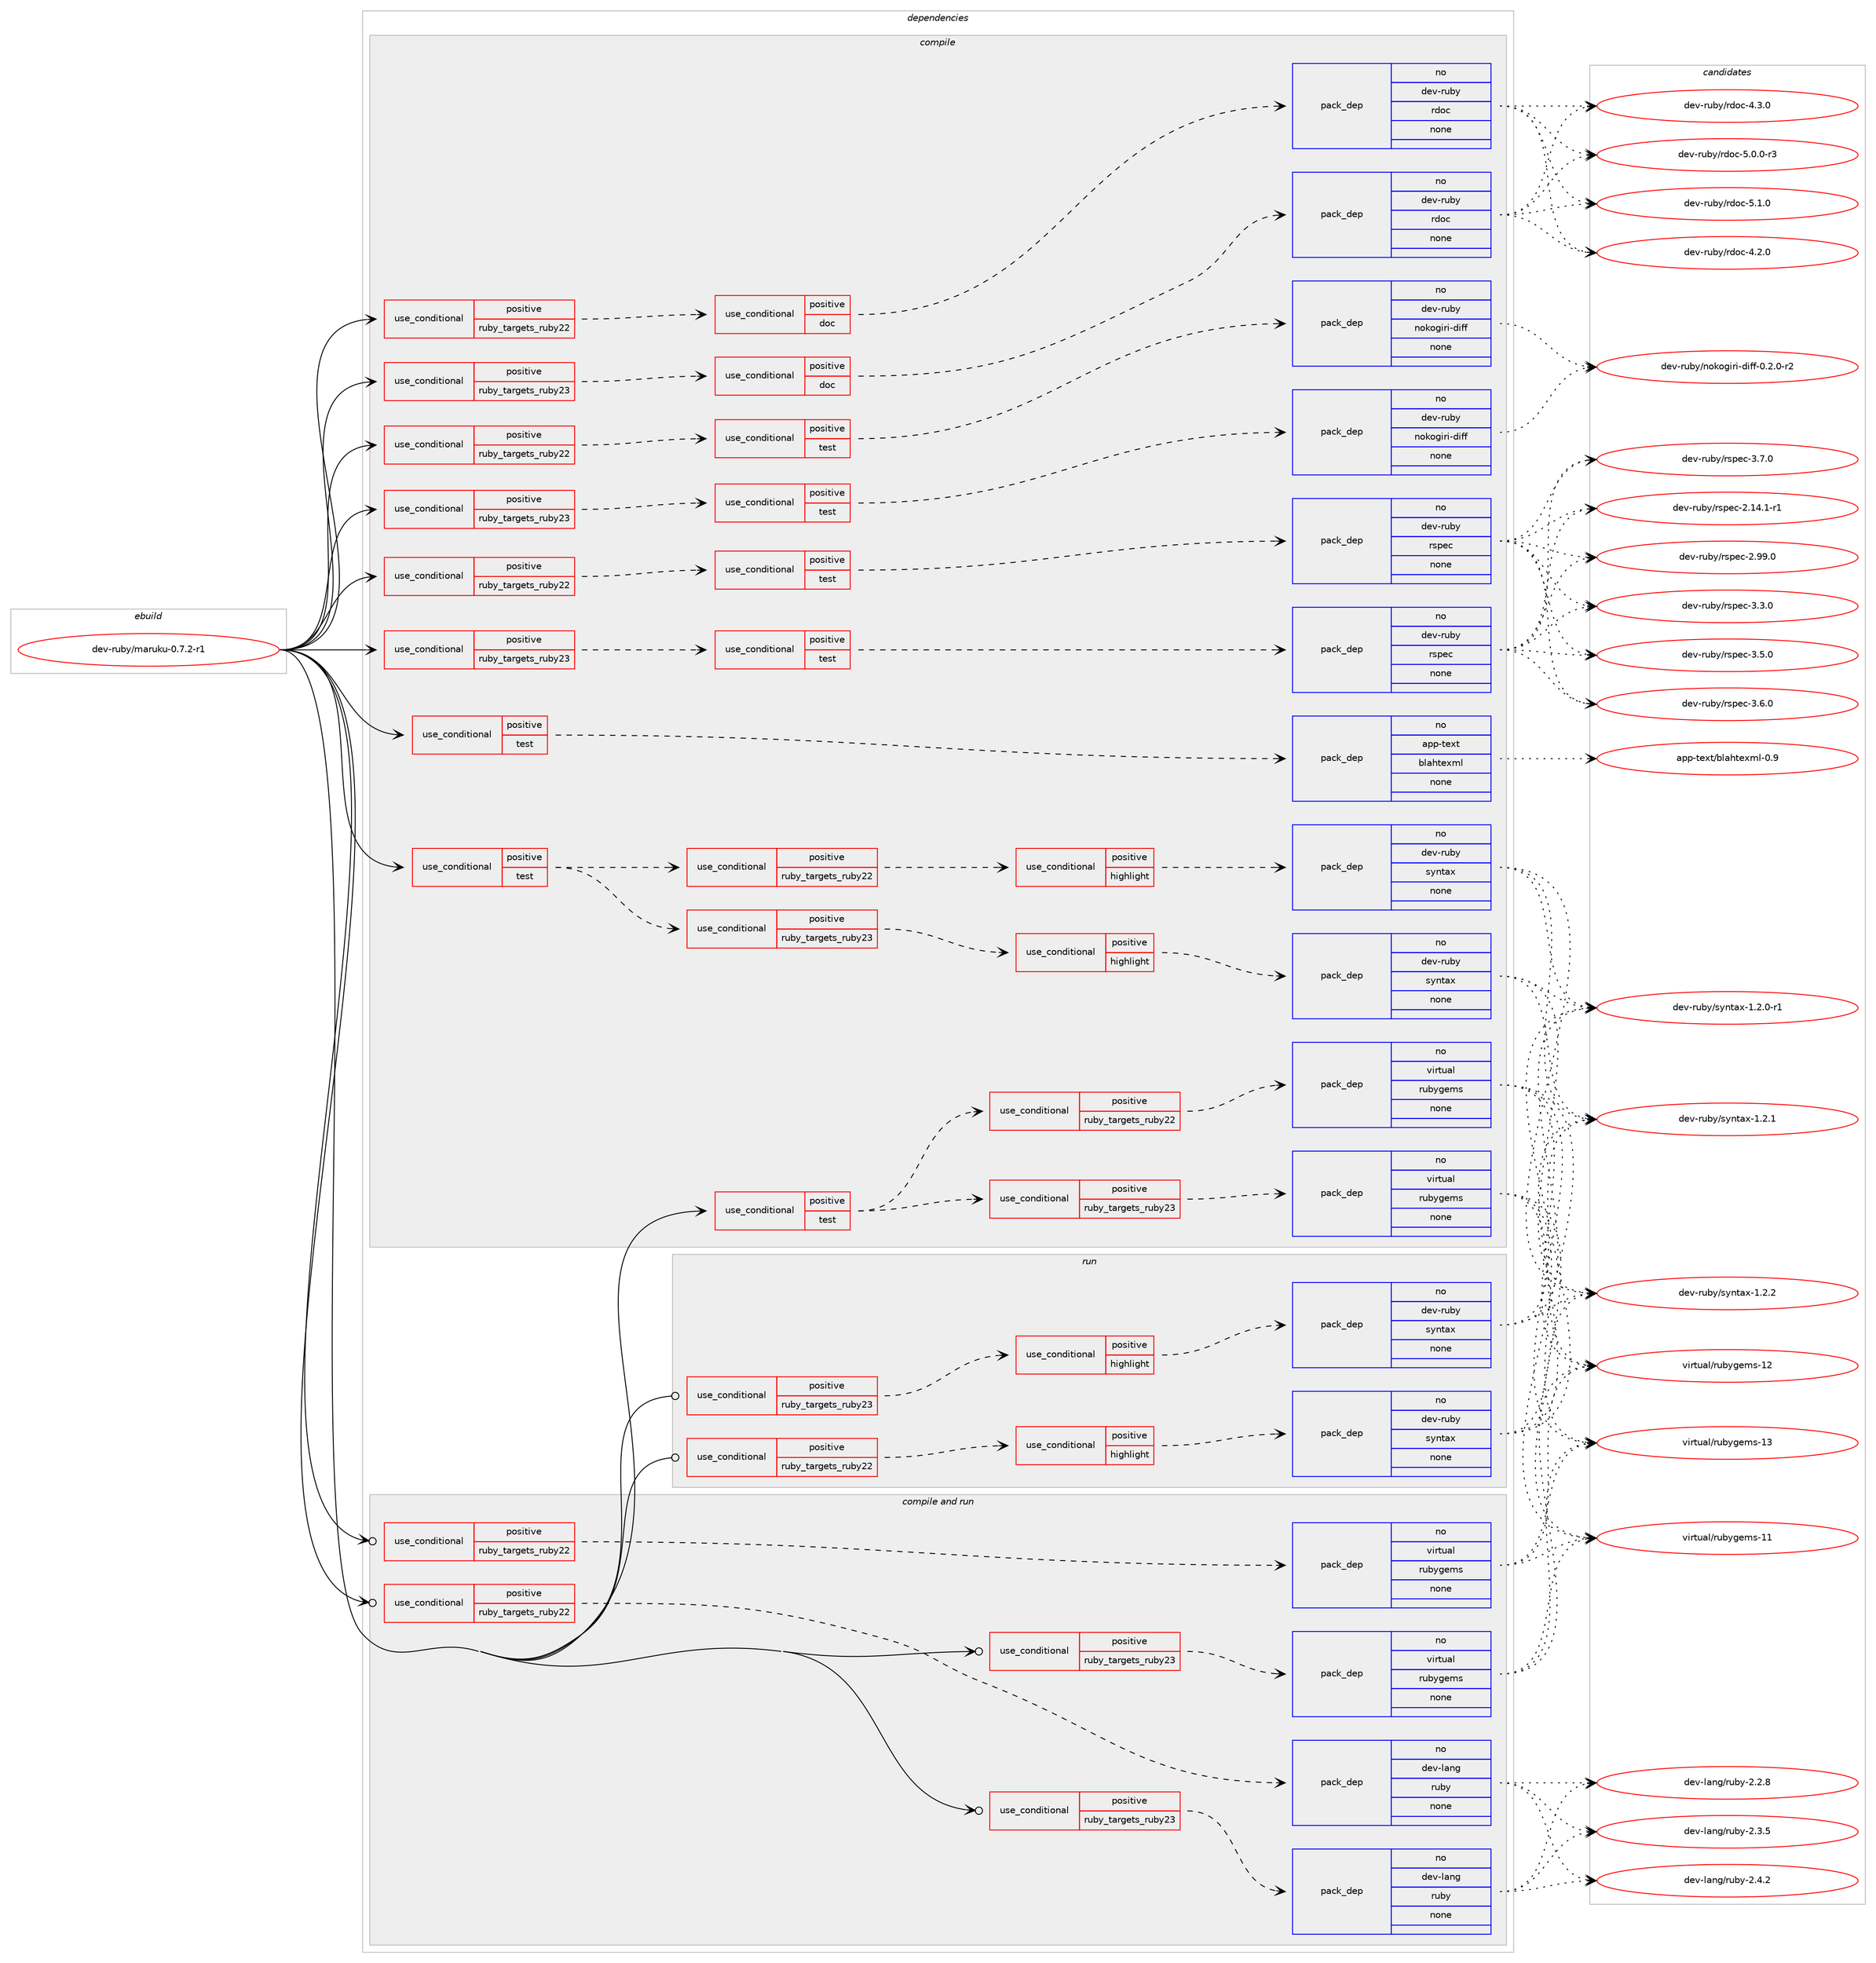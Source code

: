 digraph prolog {

# *************
# Graph options
# *************

newrank=true;
concentrate=true;
compound=true;
graph [rankdir=LR,fontname=Helvetica,fontsize=10,ranksep=1.5];#, ranksep=2.5, nodesep=0.2];
edge  [arrowhead=vee];
node  [fontname=Helvetica,fontsize=10];

# **********
# The ebuild
# **********

subgraph cluster_leftcol {
color=gray;
rank=same;
label=<<i>ebuild</i>>;
id [label="dev-ruby/maruku-0.7.2-r1", color=red, width=4, href="../dev-ruby/maruku-0.7.2-r1.svg"];
}

# ****************
# The dependencies
# ****************

subgraph cluster_midcol {
color=gray;
label=<<i>dependencies</i>>;
subgraph cluster_compile {
fillcolor="#eeeeee";
style=filled;
label=<<i>compile</i>>;
subgraph cond61115 {
dependency246629 [label=<<TABLE BORDER="0" CELLBORDER="1" CELLSPACING="0" CELLPADDING="4"><TR><TD ROWSPAN="3" CELLPADDING="10">use_conditional</TD></TR><TR><TD>positive</TD></TR><TR><TD>ruby_targets_ruby22</TD></TR></TABLE>>, shape=none, color=red];
subgraph cond61116 {
dependency246630 [label=<<TABLE BORDER="0" CELLBORDER="1" CELLSPACING="0" CELLPADDING="4"><TR><TD ROWSPAN="3" CELLPADDING="10">use_conditional</TD></TR><TR><TD>positive</TD></TR><TR><TD>doc</TD></TR></TABLE>>, shape=none, color=red];
subgraph pack181423 {
dependency246631 [label=<<TABLE BORDER="0" CELLBORDER="1" CELLSPACING="0" CELLPADDING="4" WIDTH="220"><TR><TD ROWSPAN="6" CELLPADDING="30">pack_dep</TD></TR><TR><TD WIDTH="110">no</TD></TR><TR><TD>dev-ruby</TD></TR><TR><TD>rdoc</TD></TR><TR><TD>none</TD></TR><TR><TD></TD></TR></TABLE>>, shape=none, color=blue];
}
dependency246630:e -> dependency246631:w [weight=20,style="dashed",arrowhead="vee"];
}
dependency246629:e -> dependency246630:w [weight=20,style="dashed",arrowhead="vee"];
}
id:e -> dependency246629:w [weight=20,style="solid",arrowhead="vee"];
subgraph cond61117 {
dependency246632 [label=<<TABLE BORDER="0" CELLBORDER="1" CELLSPACING="0" CELLPADDING="4"><TR><TD ROWSPAN="3" CELLPADDING="10">use_conditional</TD></TR><TR><TD>positive</TD></TR><TR><TD>ruby_targets_ruby22</TD></TR></TABLE>>, shape=none, color=red];
subgraph cond61118 {
dependency246633 [label=<<TABLE BORDER="0" CELLBORDER="1" CELLSPACING="0" CELLPADDING="4"><TR><TD ROWSPAN="3" CELLPADDING="10">use_conditional</TD></TR><TR><TD>positive</TD></TR><TR><TD>test</TD></TR></TABLE>>, shape=none, color=red];
subgraph pack181424 {
dependency246634 [label=<<TABLE BORDER="0" CELLBORDER="1" CELLSPACING="0" CELLPADDING="4" WIDTH="220"><TR><TD ROWSPAN="6" CELLPADDING="30">pack_dep</TD></TR><TR><TD WIDTH="110">no</TD></TR><TR><TD>dev-ruby</TD></TR><TR><TD>nokogiri-diff</TD></TR><TR><TD>none</TD></TR><TR><TD></TD></TR></TABLE>>, shape=none, color=blue];
}
dependency246633:e -> dependency246634:w [weight=20,style="dashed",arrowhead="vee"];
}
dependency246632:e -> dependency246633:w [weight=20,style="dashed",arrowhead="vee"];
}
id:e -> dependency246632:w [weight=20,style="solid",arrowhead="vee"];
subgraph cond61119 {
dependency246635 [label=<<TABLE BORDER="0" CELLBORDER="1" CELLSPACING="0" CELLPADDING="4"><TR><TD ROWSPAN="3" CELLPADDING="10">use_conditional</TD></TR><TR><TD>positive</TD></TR><TR><TD>ruby_targets_ruby22</TD></TR></TABLE>>, shape=none, color=red];
subgraph cond61120 {
dependency246636 [label=<<TABLE BORDER="0" CELLBORDER="1" CELLSPACING="0" CELLPADDING="4"><TR><TD ROWSPAN="3" CELLPADDING="10">use_conditional</TD></TR><TR><TD>positive</TD></TR><TR><TD>test</TD></TR></TABLE>>, shape=none, color=red];
subgraph pack181425 {
dependency246637 [label=<<TABLE BORDER="0" CELLBORDER="1" CELLSPACING="0" CELLPADDING="4" WIDTH="220"><TR><TD ROWSPAN="6" CELLPADDING="30">pack_dep</TD></TR><TR><TD WIDTH="110">no</TD></TR><TR><TD>dev-ruby</TD></TR><TR><TD>rspec</TD></TR><TR><TD>none</TD></TR><TR><TD></TD></TR></TABLE>>, shape=none, color=blue];
}
dependency246636:e -> dependency246637:w [weight=20,style="dashed",arrowhead="vee"];
}
dependency246635:e -> dependency246636:w [weight=20,style="dashed",arrowhead="vee"];
}
id:e -> dependency246635:w [weight=20,style="solid",arrowhead="vee"];
subgraph cond61121 {
dependency246638 [label=<<TABLE BORDER="0" CELLBORDER="1" CELLSPACING="0" CELLPADDING="4"><TR><TD ROWSPAN="3" CELLPADDING="10">use_conditional</TD></TR><TR><TD>positive</TD></TR><TR><TD>ruby_targets_ruby23</TD></TR></TABLE>>, shape=none, color=red];
subgraph cond61122 {
dependency246639 [label=<<TABLE BORDER="0" CELLBORDER="1" CELLSPACING="0" CELLPADDING="4"><TR><TD ROWSPAN="3" CELLPADDING="10">use_conditional</TD></TR><TR><TD>positive</TD></TR><TR><TD>doc</TD></TR></TABLE>>, shape=none, color=red];
subgraph pack181426 {
dependency246640 [label=<<TABLE BORDER="0" CELLBORDER="1" CELLSPACING="0" CELLPADDING="4" WIDTH="220"><TR><TD ROWSPAN="6" CELLPADDING="30">pack_dep</TD></TR><TR><TD WIDTH="110">no</TD></TR><TR><TD>dev-ruby</TD></TR><TR><TD>rdoc</TD></TR><TR><TD>none</TD></TR><TR><TD></TD></TR></TABLE>>, shape=none, color=blue];
}
dependency246639:e -> dependency246640:w [weight=20,style="dashed",arrowhead="vee"];
}
dependency246638:e -> dependency246639:w [weight=20,style="dashed",arrowhead="vee"];
}
id:e -> dependency246638:w [weight=20,style="solid",arrowhead="vee"];
subgraph cond61123 {
dependency246641 [label=<<TABLE BORDER="0" CELLBORDER="1" CELLSPACING="0" CELLPADDING="4"><TR><TD ROWSPAN="3" CELLPADDING="10">use_conditional</TD></TR><TR><TD>positive</TD></TR><TR><TD>ruby_targets_ruby23</TD></TR></TABLE>>, shape=none, color=red];
subgraph cond61124 {
dependency246642 [label=<<TABLE BORDER="0" CELLBORDER="1" CELLSPACING="0" CELLPADDING="4"><TR><TD ROWSPAN="3" CELLPADDING="10">use_conditional</TD></TR><TR><TD>positive</TD></TR><TR><TD>test</TD></TR></TABLE>>, shape=none, color=red];
subgraph pack181427 {
dependency246643 [label=<<TABLE BORDER="0" CELLBORDER="1" CELLSPACING="0" CELLPADDING="4" WIDTH="220"><TR><TD ROWSPAN="6" CELLPADDING="30">pack_dep</TD></TR><TR><TD WIDTH="110">no</TD></TR><TR><TD>dev-ruby</TD></TR><TR><TD>nokogiri-diff</TD></TR><TR><TD>none</TD></TR><TR><TD></TD></TR></TABLE>>, shape=none, color=blue];
}
dependency246642:e -> dependency246643:w [weight=20,style="dashed",arrowhead="vee"];
}
dependency246641:e -> dependency246642:w [weight=20,style="dashed",arrowhead="vee"];
}
id:e -> dependency246641:w [weight=20,style="solid",arrowhead="vee"];
subgraph cond61125 {
dependency246644 [label=<<TABLE BORDER="0" CELLBORDER="1" CELLSPACING="0" CELLPADDING="4"><TR><TD ROWSPAN="3" CELLPADDING="10">use_conditional</TD></TR><TR><TD>positive</TD></TR><TR><TD>ruby_targets_ruby23</TD></TR></TABLE>>, shape=none, color=red];
subgraph cond61126 {
dependency246645 [label=<<TABLE BORDER="0" CELLBORDER="1" CELLSPACING="0" CELLPADDING="4"><TR><TD ROWSPAN="3" CELLPADDING="10">use_conditional</TD></TR><TR><TD>positive</TD></TR><TR><TD>test</TD></TR></TABLE>>, shape=none, color=red];
subgraph pack181428 {
dependency246646 [label=<<TABLE BORDER="0" CELLBORDER="1" CELLSPACING="0" CELLPADDING="4" WIDTH="220"><TR><TD ROWSPAN="6" CELLPADDING="30">pack_dep</TD></TR><TR><TD WIDTH="110">no</TD></TR><TR><TD>dev-ruby</TD></TR><TR><TD>rspec</TD></TR><TR><TD>none</TD></TR><TR><TD></TD></TR></TABLE>>, shape=none, color=blue];
}
dependency246645:e -> dependency246646:w [weight=20,style="dashed",arrowhead="vee"];
}
dependency246644:e -> dependency246645:w [weight=20,style="dashed",arrowhead="vee"];
}
id:e -> dependency246644:w [weight=20,style="solid",arrowhead="vee"];
subgraph cond61127 {
dependency246647 [label=<<TABLE BORDER="0" CELLBORDER="1" CELLSPACING="0" CELLPADDING="4"><TR><TD ROWSPAN="3" CELLPADDING="10">use_conditional</TD></TR><TR><TD>positive</TD></TR><TR><TD>test</TD></TR></TABLE>>, shape=none, color=red];
subgraph cond61128 {
dependency246648 [label=<<TABLE BORDER="0" CELLBORDER="1" CELLSPACING="0" CELLPADDING="4"><TR><TD ROWSPAN="3" CELLPADDING="10">use_conditional</TD></TR><TR><TD>positive</TD></TR><TR><TD>ruby_targets_ruby22</TD></TR></TABLE>>, shape=none, color=red];
subgraph cond61129 {
dependency246649 [label=<<TABLE BORDER="0" CELLBORDER="1" CELLSPACING="0" CELLPADDING="4"><TR><TD ROWSPAN="3" CELLPADDING="10">use_conditional</TD></TR><TR><TD>positive</TD></TR><TR><TD>highlight</TD></TR></TABLE>>, shape=none, color=red];
subgraph pack181429 {
dependency246650 [label=<<TABLE BORDER="0" CELLBORDER="1" CELLSPACING="0" CELLPADDING="4" WIDTH="220"><TR><TD ROWSPAN="6" CELLPADDING="30">pack_dep</TD></TR><TR><TD WIDTH="110">no</TD></TR><TR><TD>dev-ruby</TD></TR><TR><TD>syntax</TD></TR><TR><TD>none</TD></TR><TR><TD></TD></TR></TABLE>>, shape=none, color=blue];
}
dependency246649:e -> dependency246650:w [weight=20,style="dashed",arrowhead="vee"];
}
dependency246648:e -> dependency246649:w [weight=20,style="dashed",arrowhead="vee"];
}
dependency246647:e -> dependency246648:w [weight=20,style="dashed",arrowhead="vee"];
subgraph cond61130 {
dependency246651 [label=<<TABLE BORDER="0" CELLBORDER="1" CELLSPACING="0" CELLPADDING="4"><TR><TD ROWSPAN="3" CELLPADDING="10">use_conditional</TD></TR><TR><TD>positive</TD></TR><TR><TD>ruby_targets_ruby23</TD></TR></TABLE>>, shape=none, color=red];
subgraph cond61131 {
dependency246652 [label=<<TABLE BORDER="0" CELLBORDER="1" CELLSPACING="0" CELLPADDING="4"><TR><TD ROWSPAN="3" CELLPADDING="10">use_conditional</TD></TR><TR><TD>positive</TD></TR><TR><TD>highlight</TD></TR></TABLE>>, shape=none, color=red];
subgraph pack181430 {
dependency246653 [label=<<TABLE BORDER="0" CELLBORDER="1" CELLSPACING="0" CELLPADDING="4" WIDTH="220"><TR><TD ROWSPAN="6" CELLPADDING="30">pack_dep</TD></TR><TR><TD WIDTH="110">no</TD></TR><TR><TD>dev-ruby</TD></TR><TR><TD>syntax</TD></TR><TR><TD>none</TD></TR><TR><TD></TD></TR></TABLE>>, shape=none, color=blue];
}
dependency246652:e -> dependency246653:w [weight=20,style="dashed",arrowhead="vee"];
}
dependency246651:e -> dependency246652:w [weight=20,style="dashed",arrowhead="vee"];
}
dependency246647:e -> dependency246651:w [weight=20,style="dashed",arrowhead="vee"];
}
id:e -> dependency246647:w [weight=20,style="solid",arrowhead="vee"];
subgraph cond61132 {
dependency246654 [label=<<TABLE BORDER="0" CELLBORDER="1" CELLSPACING="0" CELLPADDING="4"><TR><TD ROWSPAN="3" CELLPADDING="10">use_conditional</TD></TR><TR><TD>positive</TD></TR><TR><TD>test</TD></TR></TABLE>>, shape=none, color=red];
subgraph cond61133 {
dependency246655 [label=<<TABLE BORDER="0" CELLBORDER="1" CELLSPACING="0" CELLPADDING="4"><TR><TD ROWSPAN="3" CELLPADDING="10">use_conditional</TD></TR><TR><TD>positive</TD></TR><TR><TD>ruby_targets_ruby22</TD></TR></TABLE>>, shape=none, color=red];
subgraph pack181431 {
dependency246656 [label=<<TABLE BORDER="0" CELLBORDER="1" CELLSPACING="0" CELLPADDING="4" WIDTH="220"><TR><TD ROWSPAN="6" CELLPADDING="30">pack_dep</TD></TR><TR><TD WIDTH="110">no</TD></TR><TR><TD>virtual</TD></TR><TR><TD>rubygems</TD></TR><TR><TD>none</TD></TR><TR><TD></TD></TR></TABLE>>, shape=none, color=blue];
}
dependency246655:e -> dependency246656:w [weight=20,style="dashed",arrowhead="vee"];
}
dependency246654:e -> dependency246655:w [weight=20,style="dashed",arrowhead="vee"];
subgraph cond61134 {
dependency246657 [label=<<TABLE BORDER="0" CELLBORDER="1" CELLSPACING="0" CELLPADDING="4"><TR><TD ROWSPAN="3" CELLPADDING="10">use_conditional</TD></TR><TR><TD>positive</TD></TR><TR><TD>ruby_targets_ruby23</TD></TR></TABLE>>, shape=none, color=red];
subgraph pack181432 {
dependency246658 [label=<<TABLE BORDER="0" CELLBORDER="1" CELLSPACING="0" CELLPADDING="4" WIDTH="220"><TR><TD ROWSPAN="6" CELLPADDING="30">pack_dep</TD></TR><TR><TD WIDTH="110">no</TD></TR><TR><TD>virtual</TD></TR><TR><TD>rubygems</TD></TR><TR><TD>none</TD></TR><TR><TD></TD></TR></TABLE>>, shape=none, color=blue];
}
dependency246657:e -> dependency246658:w [weight=20,style="dashed",arrowhead="vee"];
}
dependency246654:e -> dependency246657:w [weight=20,style="dashed",arrowhead="vee"];
}
id:e -> dependency246654:w [weight=20,style="solid",arrowhead="vee"];
subgraph cond61135 {
dependency246659 [label=<<TABLE BORDER="0" CELLBORDER="1" CELLSPACING="0" CELLPADDING="4"><TR><TD ROWSPAN="3" CELLPADDING="10">use_conditional</TD></TR><TR><TD>positive</TD></TR><TR><TD>test</TD></TR></TABLE>>, shape=none, color=red];
subgraph pack181433 {
dependency246660 [label=<<TABLE BORDER="0" CELLBORDER="1" CELLSPACING="0" CELLPADDING="4" WIDTH="220"><TR><TD ROWSPAN="6" CELLPADDING="30">pack_dep</TD></TR><TR><TD WIDTH="110">no</TD></TR><TR><TD>app-text</TD></TR><TR><TD>blahtexml</TD></TR><TR><TD>none</TD></TR><TR><TD></TD></TR></TABLE>>, shape=none, color=blue];
}
dependency246659:e -> dependency246660:w [weight=20,style="dashed",arrowhead="vee"];
}
id:e -> dependency246659:w [weight=20,style="solid",arrowhead="vee"];
}
subgraph cluster_compileandrun {
fillcolor="#eeeeee";
style=filled;
label=<<i>compile and run</i>>;
subgraph cond61136 {
dependency246661 [label=<<TABLE BORDER="0" CELLBORDER="1" CELLSPACING="0" CELLPADDING="4"><TR><TD ROWSPAN="3" CELLPADDING="10">use_conditional</TD></TR><TR><TD>positive</TD></TR><TR><TD>ruby_targets_ruby22</TD></TR></TABLE>>, shape=none, color=red];
subgraph pack181434 {
dependency246662 [label=<<TABLE BORDER="0" CELLBORDER="1" CELLSPACING="0" CELLPADDING="4" WIDTH="220"><TR><TD ROWSPAN="6" CELLPADDING="30">pack_dep</TD></TR><TR><TD WIDTH="110">no</TD></TR><TR><TD>dev-lang</TD></TR><TR><TD>ruby</TD></TR><TR><TD>none</TD></TR><TR><TD></TD></TR></TABLE>>, shape=none, color=blue];
}
dependency246661:e -> dependency246662:w [weight=20,style="dashed",arrowhead="vee"];
}
id:e -> dependency246661:w [weight=20,style="solid",arrowhead="odotvee"];
subgraph cond61137 {
dependency246663 [label=<<TABLE BORDER="0" CELLBORDER="1" CELLSPACING="0" CELLPADDING="4"><TR><TD ROWSPAN="3" CELLPADDING="10">use_conditional</TD></TR><TR><TD>positive</TD></TR><TR><TD>ruby_targets_ruby22</TD></TR></TABLE>>, shape=none, color=red];
subgraph pack181435 {
dependency246664 [label=<<TABLE BORDER="0" CELLBORDER="1" CELLSPACING="0" CELLPADDING="4" WIDTH="220"><TR><TD ROWSPAN="6" CELLPADDING="30">pack_dep</TD></TR><TR><TD WIDTH="110">no</TD></TR><TR><TD>virtual</TD></TR><TR><TD>rubygems</TD></TR><TR><TD>none</TD></TR><TR><TD></TD></TR></TABLE>>, shape=none, color=blue];
}
dependency246663:e -> dependency246664:w [weight=20,style="dashed",arrowhead="vee"];
}
id:e -> dependency246663:w [weight=20,style="solid",arrowhead="odotvee"];
subgraph cond61138 {
dependency246665 [label=<<TABLE BORDER="0" CELLBORDER="1" CELLSPACING="0" CELLPADDING="4"><TR><TD ROWSPAN="3" CELLPADDING="10">use_conditional</TD></TR><TR><TD>positive</TD></TR><TR><TD>ruby_targets_ruby23</TD></TR></TABLE>>, shape=none, color=red];
subgraph pack181436 {
dependency246666 [label=<<TABLE BORDER="0" CELLBORDER="1" CELLSPACING="0" CELLPADDING="4" WIDTH="220"><TR><TD ROWSPAN="6" CELLPADDING="30">pack_dep</TD></TR><TR><TD WIDTH="110">no</TD></TR><TR><TD>dev-lang</TD></TR><TR><TD>ruby</TD></TR><TR><TD>none</TD></TR><TR><TD></TD></TR></TABLE>>, shape=none, color=blue];
}
dependency246665:e -> dependency246666:w [weight=20,style="dashed",arrowhead="vee"];
}
id:e -> dependency246665:w [weight=20,style="solid",arrowhead="odotvee"];
subgraph cond61139 {
dependency246667 [label=<<TABLE BORDER="0" CELLBORDER="1" CELLSPACING="0" CELLPADDING="4"><TR><TD ROWSPAN="3" CELLPADDING="10">use_conditional</TD></TR><TR><TD>positive</TD></TR><TR><TD>ruby_targets_ruby23</TD></TR></TABLE>>, shape=none, color=red];
subgraph pack181437 {
dependency246668 [label=<<TABLE BORDER="0" CELLBORDER="1" CELLSPACING="0" CELLPADDING="4" WIDTH="220"><TR><TD ROWSPAN="6" CELLPADDING="30">pack_dep</TD></TR><TR><TD WIDTH="110">no</TD></TR><TR><TD>virtual</TD></TR><TR><TD>rubygems</TD></TR><TR><TD>none</TD></TR><TR><TD></TD></TR></TABLE>>, shape=none, color=blue];
}
dependency246667:e -> dependency246668:w [weight=20,style="dashed",arrowhead="vee"];
}
id:e -> dependency246667:w [weight=20,style="solid",arrowhead="odotvee"];
}
subgraph cluster_run {
fillcolor="#eeeeee";
style=filled;
label=<<i>run</i>>;
subgraph cond61140 {
dependency246669 [label=<<TABLE BORDER="0" CELLBORDER="1" CELLSPACING="0" CELLPADDING="4"><TR><TD ROWSPAN="3" CELLPADDING="10">use_conditional</TD></TR><TR><TD>positive</TD></TR><TR><TD>ruby_targets_ruby22</TD></TR></TABLE>>, shape=none, color=red];
subgraph cond61141 {
dependency246670 [label=<<TABLE BORDER="0" CELLBORDER="1" CELLSPACING="0" CELLPADDING="4"><TR><TD ROWSPAN="3" CELLPADDING="10">use_conditional</TD></TR><TR><TD>positive</TD></TR><TR><TD>highlight</TD></TR></TABLE>>, shape=none, color=red];
subgraph pack181438 {
dependency246671 [label=<<TABLE BORDER="0" CELLBORDER="1" CELLSPACING="0" CELLPADDING="4" WIDTH="220"><TR><TD ROWSPAN="6" CELLPADDING="30">pack_dep</TD></TR><TR><TD WIDTH="110">no</TD></TR><TR><TD>dev-ruby</TD></TR><TR><TD>syntax</TD></TR><TR><TD>none</TD></TR><TR><TD></TD></TR></TABLE>>, shape=none, color=blue];
}
dependency246670:e -> dependency246671:w [weight=20,style="dashed",arrowhead="vee"];
}
dependency246669:e -> dependency246670:w [weight=20,style="dashed",arrowhead="vee"];
}
id:e -> dependency246669:w [weight=20,style="solid",arrowhead="odot"];
subgraph cond61142 {
dependency246672 [label=<<TABLE BORDER="0" CELLBORDER="1" CELLSPACING="0" CELLPADDING="4"><TR><TD ROWSPAN="3" CELLPADDING="10">use_conditional</TD></TR><TR><TD>positive</TD></TR><TR><TD>ruby_targets_ruby23</TD></TR></TABLE>>, shape=none, color=red];
subgraph cond61143 {
dependency246673 [label=<<TABLE BORDER="0" CELLBORDER="1" CELLSPACING="0" CELLPADDING="4"><TR><TD ROWSPAN="3" CELLPADDING="10">use_conditional</TD></TR><TR><TD>positive</TD></TR><TR><TD>highlight</TD></TR></TABLE>>, shape=none, color=red];
subgraph pack181439 {
dependency246674 [label=<<TABLE BORDER="0" CELLBORDER="1" CELLSPACING="0" CELLPADDING="4" WIDTH="220"><TR><TD ROWSPAN="6" CELLPADDING="30">pack_dep</TD></TR><TR><TD WIDTH="110">no</TD></TR><TR><TD>dev-ruby</TD></TR><TR><TD>syntax</TD></TR><TR><TD>none</TD></TR><TR><TD></TD></TR></TABLE>>, shape=none, color=blue];
}
dependency246673:e -> dependency246674:w [weight=20,style="dashed",arrowhead="vee"];
}
dependency246672:e -> dependency246673:w [weight=20,style="dashed",arrowhead="vee"];
}
id:e -> dependency246672:w [weight=20,style="solid",arrowhead="odot"];
}
}

# **************
# The candidates
# **************

subgraph cluster_choices {
rank=same;
color=gray;
label=<<i>candidates</i>>;

subgraph choice181423 {
color=black;
nodesep=1;
choice10010111845114117981214711410011199455246504648 [label="dev-ruby/rdoc-4.2.0", color=red, width=4,href="../dev-ruby/rdoc-4.2.0.svg"];
choice10010111845114117981214711410011199455246514648 [label="dev-ruby/rdoc-4.3.0", color=red, width=4,href="../dev-ruby/rdoc-4.3.0.svg"];
choice100101118451141179812147114100111994553464846484511451 [label="dev-ruby/rdoc-5.0.0-r3", color=red, width=4,href="../dev-ruby/rdoc-5.0.0-r3.svg"];
choice10010111845114117981214711410011199455346494648 [label="dev-ruby/rdoc-5.1.0", color=red, width=4,href="../dev-ruby/rdoc-5.1.0.svg"];
dependency246631:e -> choice10010111845114117981214711410011199455246504648:w [style=dotted,weight="100"];
dependency246631:e -> choice10010111845114117981214711410011199455246514648:w [style=dotted,weight="100"];
dependency246631:e -> choice100101118451141179812147114100111994553464846484511451:w [style=dotted,weight="100"];
dependency246631:e -> choice10010111845114117981214711410011199455346494648:w [style=dotted,weight="100"];
}
subgraph choice181424 {
color=black;
nodesep=1;
choice100101118451141179812147110111107111103105114105451001051021024548465046484511450 [label="dev-ruby/nokogiri-diff-0.2.0-r2", color=red, width=4,href="../dev-ruby/nokogiri-diff-0.2.0-r2.svg"];
dependency246634:e -> choice100101118451141179812147110111107111103105114105451001051021024548465046484511450:w [style=dotted,weight="100"];
}
subgraph choice181425 {
color=black;
nodesep=1;
choice10010111845114117981214711411511210199455046495246494511449 [label="dev-ruby/rspec-2.14.1-r1", color=red, width=4,href="../dev-ruby/rspec-2.14.1-r1.svg"];
choice1001011184511411798121471141151121019945504657574648 [label="dev-ruby/rspec-2.99.0", color=red, width=4,href="../dev-ruby/rspec-2.99.0.svg"];
choice10010111845114117981214711411511210199455146514648 [label="dev-ruby/rspec-3.3.0", color=red, width=4,href="../dev-ruby/rspec-3.3.0.svg"];
choice10010111845114117981214711411511210199455146534648 [label="dev-ruby/rspec-3.5.0", color=red, width=4,href="../dev-ruby/rspec-3.5.0.svg"];
choice10010111845114117981214711411511210199455146544648 [label="dev-ruby/rspec-3.6.0", color=red, width=4,href="../dev-ruby/rspec-3.6.0.svg"];
choice10010111845114117981214711411511210199455146554648 [label="dev-ruby/rspec-3.7.0", color=red, width=4,href="../dev-ruby/rspec-3.7.0.svg"];
dependency246637:e -> choice10010111845114117981214711411511210199455046495246494511449:w [style=dotted,weight="100"];
dependency246637:e -> choice1001011184511411798121471141151121019945504657574648:w [style=dotted,weight="100"];
dependency246637:e -> choice10010111845114117981214711411511210199455146514648:w [style=dotted,weight="100"];
dependency246637:e -> choice10010111845114117981214711411511210199455146534648:w [style=dotted,weight="100"];
dependency246637:e -> choice10010111845114117981214711411511210199455146544648:w [style=dotted,weight="100"];
dependency246637:e -> choice10010111845114117981214711411511210199455146554648:w [style=dotted,weight="100"];
}
subgraph choice181426 {
color=black;
nodesep=1;
choice10010111845114117981214711410011199455246504648 [label="dev-ruby/rdoc-4.2.0", color=red, width=4,href="../dev-ruby/rdoc-4.2.0.svg"];
choice10010111845114117981214711410011199455246514648 [label="dev-ruby/rdoc-4.3.0", color=red, width=4,href="../dev-ruby/rdoc-4.3.0.svg"];
choice100101118451141179812147114100111994553464846484511451 [label="dev-ruby/rdoc-5.0.0-r3", color=red, width=4,href="../dev-ruby/rdoc-5.0.0-r3.svg"];
choice10010111845114117981214711410011199455346494648 [label="dev-ruby/rdoc-5.1.0", color=red, width=4,href="../dev-ruby/rdoc-5.1.0.svg"];
dependency246640:e -> choice10010111845114117981214711410011199455246504648:w [style=dotted,weight="100"];
dependency246640:e -> choice10010111845114117981214711410011199455246514648:w [style=dotted,weight="100"];
dependency246640:e -> choice100101118451141179812147114100111994553464846484511451:w [style=dotted,weight="100"];
dependency246640:e -> choice10010111845114117981214711410011199455346494648:w [style=dotted,weight="100"];
}
subgraph choice181427 {
color=black;
nodesep=1;
choice100101118451141179812147110111107111103105114105451001051021024548465046484511450 [label="dev-ruby/nokogiri-diff-0.2.0-r2", color=red, width=4,href="../dev-ruby/nokogiri-diff-0.2.0-r2.svg"];
dependency246643:e -> choice100101118451141179812147110111107111103105114105451001051021024548465046484511450:w [style=dotted,weight="100"];
}
subgraph choice181428 {
color=black;
nodesep=1;
choice10010111845114117981214711411511210199455046495246494511449 [label="dev-ruby/rspec-2.14.1-r1", color=red, width=4,href="../dev-ruby/rspec-2.14.1-r1.svg"];
choice1001011184511411798121471141151121019945504657574648 [label="dev-ruby/rspec-2.99.0", color=red, width=4,href="../dev-ruby/rspec-2.99.0.svg"];
choice10010111845114117981214711411511210199455146514648 [label="dev-ruby/rspec-3.3.0", color=red, width=4,href="../dev-ruby/rspec-3.3.0.svg"];
choice10010111845114117981214711411511210199455146534648 [label="dev-ruby/rspec-3.5.0", color=red, width=4,href="../dev-ruby/rspec-3.5.0.svg"];
choice10010111845114117981214711411511210199455146544648 [label="dev-ruby/rspec-3.6.0", color=red, width=4,href="../dev-ruby/rspec-3.6.0.svg"];
choice10010111845114117981214711411511210199455146554648 [label="dev-ruby/rspec-3.7.0", color=red, width=4,href="../dev-ruby/rspec-3.7.0.svg"];
dependency246646:e -> choice10010111845114117981214711411511210199455046495246494511449:w [style=dotted,weight="100"];
dependency246646:e -> choice1001011184511411798121471141151121019945504657574648:w [style=dotted,weight="100"];
dependency246646:e -> choice10010111845114117981214711411511210199455146514648:w [style=dotted,weight="100"];
dependency246646:e -> choice10010111845114117981214711411511210199455146534648:w [style=dotted,weight="100"];
dependency246646:e -> choice10010111845114117981214711411511210199455146544648:w [style=dotted,weight="100"];
dependency246646:e -> choice10010111845114117981214711411511210199455146554648:w [style=dotted,weight="100"];
}
subgraph choice181429 {
color=black;
nodesep=1;
choice100101118451141179812147115121110116971204549465046484511449 [label="dev-ruby/syntax-1.2.0-r1", color=red, width=4,href="../dev-ruby/syntax-1.2.0-r1.svg"];
choice10010111845114117981214711512111011697120454946504649 [label="dev-ruby/syntax-1.2.1", color=red, width=4,href="../dev-ruby/syntax-1.2.1.svg"];
choice10010111845114117981214711512111011697120454946504650 [label="dev-ruby/syntax-1.2.2", color=red, width=4,href="../dev-ruby/syntax-1.2.2.svg"];
dependency246650:e -> choice100101118451141179812147115121110116971204549465046484511449:w [style=dotted,weight="100"];
dependency246650:e -> choice10010111845114117981214711512111011697120454946504649:w [style=dotted,weight="100"];
dependency246650:e -> choice10010111845114117981214711512111011697120454946504650:w [style=dotted,weight="100"];
}
subgraph choice181430 {
color=black;
nodesep=1;
choice100101118451141179812147115121110116971204549465046484511449 [label="dev-ruby/syntax-1.2.0-r1", color=red, width=4,href="../dev-ruby/syntax-1.2.0-r1.svg"];
choice10010111845114117981214711512111011697120454946504649 [label="dev-ruby/syntax-1.2.1", color=red, width=4,href="../dev-ruby/syntax-1.2.1.svg"];
choice10010111845114117981214711512111011697120454946504650 [label="dev-ruby/syntax-1.2.2", color=red, width=4,href="../dev-ruby/syntax-1.2.2.svg"];
dependency246653:e -> choice100101118451141179812147115121110116971204549465046484511449:w [style=dotted,weight="100"];
dependency246653:e -> choice10010111845114117981214711512111011697120454946504649:w [style=dotted,weight="100"];
dependency246653:e -> choice10010111845114117981214711512111011697120454946504650:w [style=dotted,weight="100"];
}
subgraph choice181431 {
color=black;
nodesep=1;
choice118105114116117971084711411798121103101109115454949 [label="virtual/rubygems-11", color=red, width=4,href="../virtual/rubygems-11.svg"];
choice118105114116117971084711411798121103101109115454950 [label="virtual/rubygems-12", color=red, width=4,href="../virtual/rubygems-12.svg"];
choice118105114116117971084711411798121103101109115454951 [label="virtual/rubygems-13", color=red, width=4,href="../virtual/rubygems-13.svg"];
dependency246656:e -> choice118105114116117971084711411798121103101109115454949:w [style=dotted,weight="100"];
dependency246656:e -> choice118105114116117971084711411798121103101109115454950:w [style=dotted,weight="100"];
dependency246656:e -> choice118105114116117971084711411798121103101109115454951:w [style=dotted,weight="100"];
}
subgraph choice181432 {
color=black;
nodesep=1;
choice118105114116117971084711411798121103101109115454949 [label="virtual/rubygems-11", color=red, width=4,href="../virtual/rubygems-11.svg"];
choice118105114116117971084711411798121103101109115454950 [label="virtual/rubygems-12", color=red, width=4,href="../virtual/rubygems-12.svg"];
choice118105114116117971084711411798121103101109115454951 [label="virtual/rubygems-13", color=red, width=4,href="../virtual/rubygems-13.svg"];
dependency246658:e -> choice118105114116117971084711411798121103101109115454949:w [style=dotted,weight="100"];
dependency246658:e -> choice118105114116117971084711411798121103101109115454950:w [style=dotted,weight="100"];
dependency246658:e -> choice118105114116117971084711411798121103101109115454951:w [style=dotted,weight="100"];
}
subgraph choice181433 {
color=black;
nodesep=1;
choice971121124511610112011647981089710411610112010910845484657 [label="app-text/blahtexml-0.9", color=red, width=4,href="../app-text/blahtexml-0.9.svg"];
dependency246660:e -> choice971121124511610112011647981089710411610112010910845484657:w [style=dotted,weight="100"];
}
subgraph choice181434 {
color=black;
nodesep=1;
choice10010111845108971101034711411798121455046504656 [label="dev-lang/ruby-2.2.8", color=red, width=4,href="../dev-lang/ruby-2.2.8.svg"];
choice10010111845108971101034711411798121455046514653 [label="dev-lang/ruby-2.3.5", color=red, width=4,href="../dev-lang/ruby-2.3.5.svg"];
choice10010111845108971101034711411798121455046524650 [label="dev-lang/ruby-2.4.2", color=red, width=4,href="../dev-lang/ruby-2.4.2.svg"];
dependency246662:e -> choice10010111845108971101034711411798121455046504656:w [style=dotted,weight="100"];
dependency246662:e -> choice10010111845108971101034711411798121455046514653:w [style=dotted,weight="100"];
dependency246662:e -> choice10010111845108971101034711411798121455046524650:w [style=dotted,weight="100"];
}
subgraph choice181435 {
color=black;
nodesep=1;
choice118105114116117971084711411798121103101109115454949 [label="virtual/rubygems-11", color=red, width=4,href="../virtual/rubygems-11.svg"];
choice118105114116117971084711411798121103101109115454950 [label="virtual/rubygems-12", color=red, width=4,href="../virtual/rubygems-12.svg"];
choice118105114116117971084711411798121103101109115454951 [label="virtual/rubygems-13", color=red, width=4,href="../virtual/rubygems-13.svg"];
dependency246664:e -> choice118105114116117971084711411798121103101109115454949:w [style=dotted,weight="100"];
dependency246664:e -> choice118105114116117971084711411798121103101109115454950:w [style=dotted,weight="100"];
dependency246664:e -> choice118105114116117971084711411798121103101109115454951:w [style=dotted,weight="100"];
}
subgraph choice181436 {
color=black;
nodesep=1;
choice10010111845108971101034711411798121455046504656 [label="dev-lang/ruby-2.2.8", color=red, width=4,href="../dev-lang/ruby-2.2.8.svg"];
choice10010111845108971101034711411798121455046514653 [label="dev-lang/ruby-2.3.5", color=red, width=4,href="../dev-lang/ruby-2.3.5.svg"];
choice10010111845108971101034711411798121455046524650 [label="dev-lang/ruby-2.4.2", color=red, width=4,href="../dev-lang/ruby-2.4.2.svg"];
dependency246666:e -> choice10010111845108971101034711411798121455046504656:w [style=dotted,weight="100"];
dependency246666:e -> choice10010111845108971101034711411798121455046514653:w [style=dotted,weight="100"];
dependency246666:e -> choice10010111845108971101034711411798121455046524650:w [style=dotted,weight="100"];
}
subgraph choice181437 {
color=black;
nodesep=1;
choice118105114116117971084711411798121103101109115454949 [label="virtual/rubygems-11", color=red, width=4,href="../virtual/rubygems-11.svg"];
choice118105114116117971084711411798121103101109115454950 [label="virtual/rubygems-12", color=red, width=4,href="../virtual/rubygems-12.svg"];
choice118105114116117971084711411798121103101109115454951 [label="virtual/rubygems-13", color=red, width=4,href="../virtual/rubygems-13.svg"];
dependency246668:e -> choice118105114116117971084711411798121103101109115454949:w [style=dotted,weight="100"];
dependency246668:e -> choice118105114116117971084711411798121103101109115454950:w [style=dotted,weight="100"];
dependency246668:e -> choice118105114116117971084711411798121103101109115454951:w [style=dotted,weight="100"];
}
subgraph choice181438 {
color=black;
nodesep=1;
choice100101118451141179812147115121110116971204549465046484511449 [label="dev-ruby/syntax-1.2.0-r1", color=red, width=4,href="../dev-ruby/syntax-1.2.0-r1.svg"];
choice10010111845114117981214711512111011697120454946504649 [label="dev-ruby/syntax-1.2.1", color=red, width=4,href="../dev-ruby/syntax-1.2.1.svg"];
choice10010111845114117981214711512111011697120454946504650 [label="dev-ruby/syntax-1.2.2", color=red, width=4,href="../dev-ruby/syntax-1.2.2.svg"];
dependency246671:e -> choice100101118451141179812147115121110116971204549465046484511449:w [style=dotted,weight="100"];
dependency246671:e -> choice10010111845114117981214711512111011697120454946504649:w [style=dotted,weight="100"];
dependency246671:e -> choice10010111845114117981214711512111011697120454946504650:w [style=dotted,weight="100"];
}
subgraph choice181439 {
color=black;
nodesep=1;
choice100101118451141179812147115121110116971204549465046484511449 [label="dev-ruby/syntax-1.2.0-r1", color=red, width=4,href="../dev-ruby/syntax-1.2.0-r1.svg"];
choice10010111845114117981214711512111011697120454946504649 [label="dev-ruby/syntax-1.2.1", color=red, width=4,href="../dev-ruby/syntax-1.2.1.svg"];
choice10010111845114117981214711512111011697120454946504650 [label="dev-ruby/syntax-1.2.2", color=red, width=4,href="../dev-ruby/syntax-1.2.2.svg"];
dependency246674:e -> choice100101118451141179812147115121110116971204549465046484511449:w [style=dotted,weight="100"];
dependency246674:e -> choice10010111845114117981214711512111011697120454946504649:w [style=dotted,weight="100"];
dependency246674:e -> choice10010111845114117981214711512111011697120454946504650:w [style=dotted,weight="100"];
}
}

}
